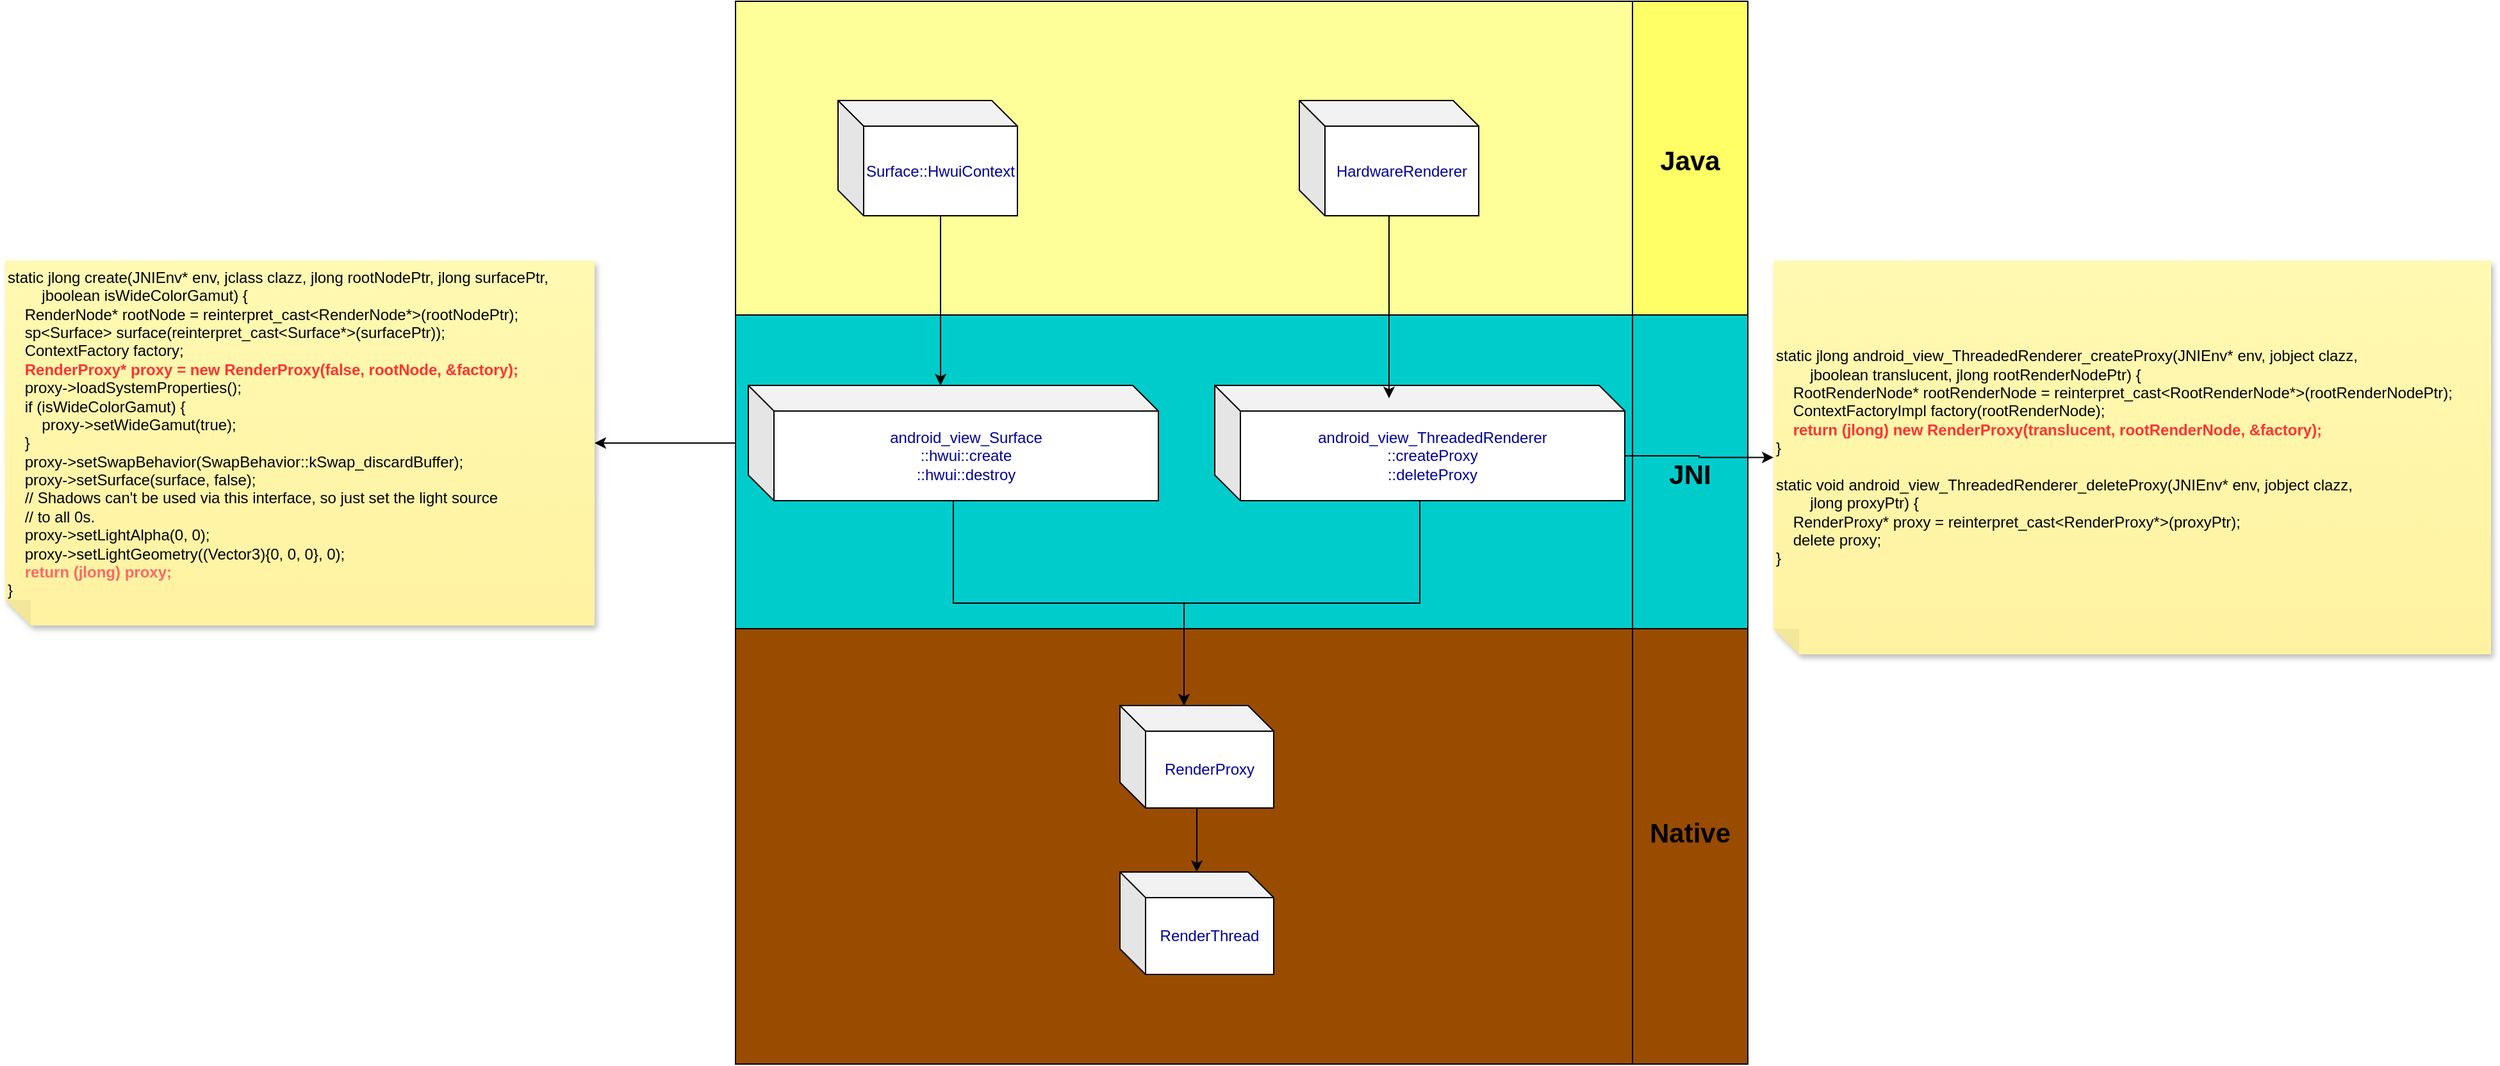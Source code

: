 <mxfile version="28.2.3">
  <diagram name="第 1 页" id="VXdYecCD6gOoxuo-_zsK">
    <mxGraphModel dx="2505" dy="2053" grid="1" gridSize="10" guides="1" tooltips="1" connect="1" arrows="1" fold="1" page="1" pageScale="1" pageWidth="827" pageHeight="1169" math="0" shadow="0">
      <root>
        <mxCell id="0" />
        <mxCell id="1" parent="0" />
        <mxCell id="cQCVnI_vHgYei_WvfOaM-10" value="" style="edgeStyle=orthogonalEdgeStyle;rounded=0;orthogonalLoop=1;jettySize=auto;html=1;" edge="1" parent="1" source="cQCVnI_vHgYei_WvfOaM-6" target="cQCVnI_vHgYei_WvfOaM-8">
          <mxGeometry relative="1" as="geometry" />
        </mxCell>
        <mxCell id="cQCVnI_vHgYei_WvfOaM-18" value="Java" style="swimlane;fillColor=#FFFF66;gradientColor=none;swimlaneFillColor=#FFFF99;direction=south;startSize=90;fontSize=21;" vertex="1" parent="1">
          <mxGeometry x="40" y="-190" width="790" height="245" as="geometry" />
        </mxCell>
        <mxCell id="cQCVnI_vHgYei_WvfOaM-3" value="HardwareRenderer" style="shape=cube;whiteSpace=wrap;html=1;boundedLbl=1;backgroundOutline=1;darkOpacity=0.05;darkOpacity2=0.1;fontColor=#000099;" vertex="1" parent="cQCVnI_vHgYei_WvfOaM-18">
          <mxGeometry x="440" y="77.5" width="140" height="90" as="geometry" />
        </mxCell>
        <mxCell id="cQCVnI_vHgYei_WvfOaM-4" value="Surface::HwuiContext" style="shape=cube;whiteSpace=wrap;html=1;boundedLbl=1;backgroundOutline=1;darkOpacity=0.05;darkOpacity2=0.1;fontColor=#000099;" vertex="1" parent="cQCVnI_vHgYei_WvfOaM-18">
          <mxGeometry x="80" y="77.5" width="140" height="90" as="geometry" />
        </mxCell>
        <mxCell id="cQCVnI_vHgYei_WvfOaM-8" value="&lt;div&gt;static jlong create(JNIEnv* env, jclass clazz, jlong rootNodePtr, jlong surfacePtr,&lt;/div&gt;&lt;div&gt;&amp;nbsp; &amp;nbsp; &amp;nbsp; &amp;nbsp; jboolean isWideColorGamut) {&lt;/div&gt;&lt;div&gt;&amp;nbsp; &amp;nbsp; RenderNode* rootNode = reinterpret_cast&amp;lt;RenderNode*&amp;gt;(rootNodePtr);&lt;/div&gt;&lt;div&gt;&amp;nbsp; &amp;nbsp; sp&amp;lt;Surface&amp;gt; surface(reinterpret_cast&amp;lt;Surface*&amp;gt;(surfacePtr));&lt;/div&gt;&lt;div&gt;&amp;nbsp; &amp;nbsp; ContextFactory factory;&lt;/div&gt;&lt;div&gt;&amp;nbsp;&lt;font style=&quot;color: rgb(255, 51, 51);&quot;&gt; &lt;b&gt;&amp;nbsp; RenderProxy* proxy = new RenderProxy(false, rootNode, &amp;amp;factory);&lt;/b&gt;&lt;/font&gt;&lt;/div&gt;&lt;div&gt;&amp;nbsp; &amp;nbsp; proxy-&amp;gt;loadSystemProperties();&lt;/div&gt;&lt;div&gt;&amp;nbsp; &amp;nbsp; if (isWideColorGamut) {&lt;/div&gt;&lt;div&gt;&amp;nbsp; &amp;nbsp; &amp;nbsp; &amp;nbsp; proxy-&amp;gt;setWideGamut(true);&lt;/div&gt;&lt;div&gt;&amp;nbsp; &amp;nbsp; }&lt;/div&gt;&lt;div&gt;&amp;nbsp; &amp;nbsp; proxy-&amp;gt;setSwapBehavior(SwapBehavior::kSwap_discardBuffer);&lt;/div&gt;&lt;div&gt;&amp;nbsp; &amp;nbsp; proxy-&amp;gt;setSurface(surface, false);&lt;/div&gt;&lt;div&gt;&amp;nbsp; &amp;nbsp; // Shadows can&#39;t be used via this interface, so just set the light source&lt;/div&gt;&lt;div&gt;&amp;nbsp; &amp;nbsp; // to all 0s.&lt;/div&gt;&lt;div&gt;&amp;nbsp; &amp;nbsp; proxy-&amp;gt;setLightAlpha(0, 0);&lt;/div&gt;&lt;div&gt;&amp;nbsp; &amp;nbsp; proxy-&amp;gt;setLightGeometry((Vector3){0, 0, 0}, 0);&lt;/div&gt;&lt;div&gt;&amp;nbsp;&lt;b&gt; &amp;nbsp;&lt;font style=&quot;color: rgb(255, 102, 102);&quot;&gt; return (jlong) proxy;&lt;/font&gt;&lt;/b&gt;&lt;/div&gt;&lt;div&gt;}&lt;/div&gt;&lt;div&gt;&lt;br&gt;&lt;/div&gt;" style="shape=note;whiteSpace=wrap;html=1;backgroundOutline=1;fontColor=#000000;darkOpacity=0.05;fillColor=#FFF9B2;strokeColor=none;fillStyle=solid;direction=west;gradientDirection=north;gradientColor=#FFF2A1;shadow=1;size=20;pointerEvents=1;align=left;" vertex="1" parent="1">
          <mxGeometry x="-530" y="12.5" width="460" height="285" as="geometry" />
        </mxCell>
        <mxCell id="cQCVnI_vHgYei_WvfOaM-11" value="&lt;div&gt;static jlong android_view_ThreadedRenderer_createProxy(JNIEnv* env, jobject clazz,&lt;/div&gt;&lt;div&gt;&amp;nbsp; &amp;nbsp; &amp;nbsp; &amp;nbsp; jboolean translucent, jlong rootRenderNodePtr) {&lt;/div&gt;&lt;div&gt;&amp;nbsp; &amp;nbsp; RootRenderNode* rootRenderNode = reinterpret_cast&amp;lt;RootRenderNode*&amp;gt;(rootRenderNodePtr);&lt;/div&gt;&lt;div&gt;&amp;nbsp; &amp;nbsp; ContextFactoryImpl factory(rootRenderNode);&lt;/div&gt;&lt;div&gt;&amp;nbsp; &amp;nbsp; &lt;b&gt;&lt;font style=&quot;color: rgb(255, 51, 51);&quot;&gt;return (jlong) new RenderProxy(translucent, rootRenderNode, &amp;amp;factory);&lt;/font&gt;&lt;/b&gt;&lt;/div&gt;&lt;div&gt;}&lt;/div&gt;&lt;div&gt;&lt;br&gt;&lt;/div&gt;&lt;div&gt;static void android_view_ThreadedRenderer_deleteProxy(JNIEnv* env, jobject clazz,&lt;/div&gt;&lt;div&gt;&amp;nbsp; &amp;nbsp; &amp;nbsp; &amp;nbsp; jlong proxyPtr) {&lt;/div&gt;&lt;div&gt;&amp;nbsp; &amp;nbsp; RenderProxy* proxy = reinterpret_cast&amp;lt;RenderProxy*&amp;gt;(proxyPtr);&lt;/div&gt;&lt;div&gt;&amp;nbsp; &amp;nbsp; delete proxy;&lt;/div&gt;&lt;div style=&quot;&quot;&gt;}&lt;/div&gt;" style="shape=note;whiteSpace=wrap;html=1;backgroundOutline=1;fontColor=#000000;darkOpacity=0.05;fillColor=#FFF9B2;strokeColor=none;fillStyle=solid;direction=west;gradientDirection=north;gradientColor=#FFF2A1;shadow=1;size=20;pointerEvents=1;align=left;" vertex="1" parent="1">
          <mxGeometry x="850" y="12.5" width="560" height="307.5" as="geometry" />
        </mxCell>
        <mxCell id="cQCVnI_vHgYei_WvfOaM-19" value="JNI" style="swimlane;fillColor=#00CCCC;gradientColor=none;swimlaneFillColor=#00CCCC;direction=south;startSize=90;fontSize=21;" vertex="1" parent="1">
          <mxGeometry x="40" y="55" width="790" height="245" as="geometry" />
        </mxCell>
        <mxCell id="cQCVnI_vHgYei_WvfOaM-6" value="android_view_Surface&lt;div&gt;::hwui::create&lt;/div&gt;&lt;div&gt;::hwui::destroy&lt;/div&gt;" style="shape=cube;whiteSpace=wrap;html=1;boundedLbl=1;backgroundOutline=1;darkOpacity=0.05;darkOpacity2=0.1;fontColor=#000099;" vertex="1" parent="cQCVnI_vHgYei_WvfOaM-19">
          <mxGeometry x="10" y="55" width="320" height="90" as="geometry" />
        </mxCell>
        <mxCell id="cQCVnI_vHgYei_WvfOaM-22" value="android_view_ThreadedRenderer&lt;div&gt;::createProxy&lt;/div&gt;&lt;div&gt;::deleteProxy&lt;/div&gt;" style="shape=cube;whiteSpace=wrap;html=1;boundedLbl=1;backgroundOutline=1;darkOpacity=0.05;darkOpacity2=0.1;fontColor=#000099;" vertex="1" parent="cQCVnI_vHgYei_WvfOaM-19">
          <mxGeometry x="374" y="55" width="320" height="90" as="geometry" />
        </mxCell>
        <mxCell id="cQCVnI_vHgYei_WvfOaM-23" style="edgeStyle=orthogonalEdgeStyle;rounded=0;orthogonalLoop=1;jettySize=auto;html=1;exitX=0;exitY=0;exitDx=320;exitDy=55;exitPerimeter=0;" edge="1" parent="1" source="cQCVnI_vHgYei_WvfOaM-22" target="cQCVnI_vHgYei_WvfOaM-11">
          <mxGeometry relative="1" as="geometry" />
        </mxCell>
        <mxCell id="cQCVnI_vHgYei_WvfOaM-24" value="Native&#xa;" style="swimlane;fillColor=#994C00;gradientColor=none;swimlaneFillColor=#994C00;direction=south;startSize=90;fontSize=21;strokeColor=#000000;" vertex="1" parent="1">
          <mxGeometry x="40" y="300" width="790" height="340" as="geometry" />
        </mxCell>
        <mxCell id="cQCVnI_vHgYei_WvfOaM-32" style="edgeStyle=orthogonalEdgeStyle;rounded=0;orthogonalLoop=1;jettySize=auto;html=1;" edge="1" parent="cQCVnI_vHgYei_WvfOaM-24" source="cQCVnI_vHgYei_WvfOaM-2" target="cQCVnI_vHgYei_WvfOaM-1">
          <mxGeometry relative="1" as="geometry" />
        </mxCell>
        <mxCell id="cQCVnI_vHgYei_WvfOaM-2" value="RenderProxy" style="shape=cube;whiteSpace=wrap;html=1;boundedLbl=1;backgroundOutline=1;darkOpacity=0.05;darkOpacity2=0.1;fontColor=#000099;" vertex="1" parent="cQCVnI_vHgYei_WvfOaM-24">
          <mxGeometry x="300" y="60" width="120" height="80" as="geometry" />
        </mxCell>
        <mxCell id="cQCVnI_vHgYei_WvfOaM-1" value="RenderThread" style="shape=cube;whiteSpace=wrap;html=1;boundedLbl=1;backgroundOutline=1;darkOpacity=0.05;darkOpacity2=0.1;fontColor=#000099;" vertex="1" parent="cQCVnI_vHgYei_WvfOaM-24">
          <mxGeometry x="300" y="190" width="120" height="80" as="geometry" />
        </mxCell>
        <mxCell id="cQCVnI_vHgYei_WvfOaM-27" style="edgeStyle=orthogonalEdgeStyle;rounded=0;orthogonalLoop=1;jettySize=auto;html=1;exitX=0;exitY=0;exitDx=80;exitDy=90;exitPerimeter=0;entryX=0;entryY=0;entryDx=150;entryDy=0;entryPerimeter=0;" edge="1" parent="1" source="cQCVnI_vHgYei_WvfOaM-4" target="cQCVnI_vHgYei_WvfOaM-6">
          <mxGeometry relative="1" as="geometry" />
        </mxCell>
        <mxCell id="cQCVnI_vHgYei_WvfOaM-29" style="edgeStyle=orthogonalEdgeStyle;rounded=0;orthogonalLoop=1;jettySize=auto;html=1;entryX=0.425;entryY=0.111;entryDx=0;entryDy=0;entryPerimeter=0;" edge="1" parent="1" source="cQCVnI_vHgYei_WvfOaM-3" target="cQCVnI_vHgYei_WvfOaM-22">
          <mxGeometry relative="1" as="geometry" />
        </mxCell>
        <mxCell id="cQCVnI_vHgYei_WvfOaM-30" style="edgeStyle=orthogonalEdgeStyle;rounded=0;orthogonalLoop=1;jettySize=auto;html=1;entryX=0;entryY=0;entryDx=50;entryDy=0;entryPerimeter=0;" edge="1" parent="1" source="cQCVnI_vHgYei_WvfOaM-6" target="cQCVnI_vHgYei_WvfOaM-2">
          <mxGeometry relative="1" as="geometry" />
        </mxCell>
        <mxCell id="cQCVnI_vHgYei_WvfOaM-31" style="edgeStyle=orthogonalEdgeStyle;rounded=0;orthogonalLoop=1;jettySize=auto;html=1;entryX=0;entryY=0;entryDx=50;entryDy=0;entryPerimeter=0;" edge="1" parent="1" source="cQCVnI_vHgYei_WvfOaM-22" target="cQCVnI_vHgYei_WvfOaM-2">
          <mxGeometry relative="1" as="geometry" />
        </mxCell>
      </root>
    </mxGraphModel>
  </diagram>
</mxfile>

